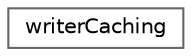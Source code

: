 digraph "Graphical Class Hierarchy"
{
 // LATEX_PDF_SIZE
  bgcolor="transparent";
  edge [fontname=Helvetica,fontsize=10,labelfontname=Helvetica,labelfontsize=10];
  node [fontname=Helvetica,fontsize=10,shape=box,height=0.2,width=0.4];
  rankdir="LR";
  Node0 [id="Node000000",label="writerCaching",height=0.2,width=0.4,color="grey40", fillcolor="white", style="filled",URL="$classFoam_1_1ensightOutput_1_1writerCaching.html",tooltip="State information for writers with collated times."];
}
